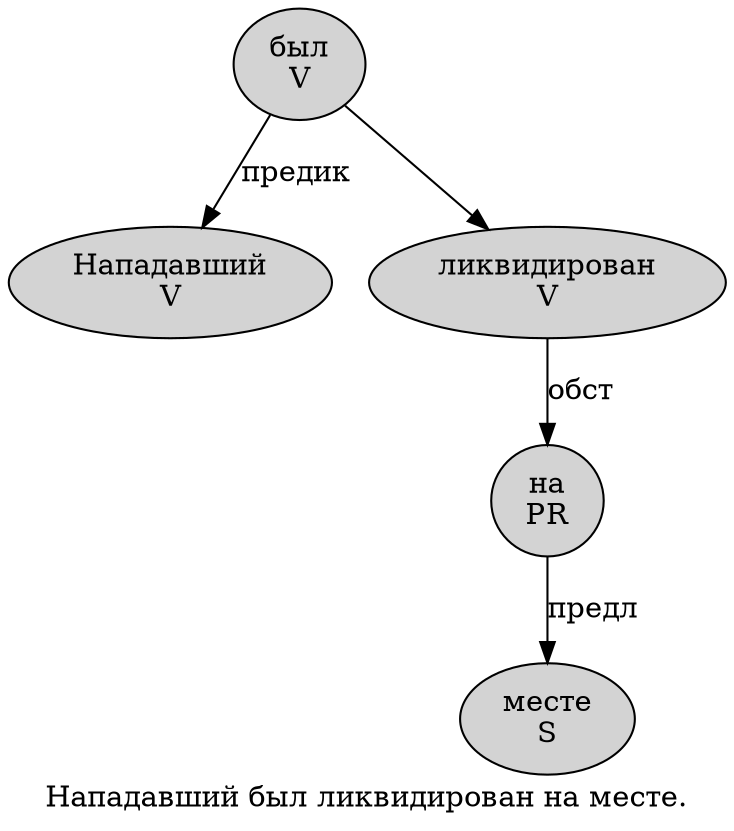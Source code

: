 digraph SENTENCE_1153 {
	graph [label="Нападавший был ликвидирован на месте."]
	node [style=filled]
		0 [label="Нападавший
V" color="" fillcolor=lightgray penwidth=1 shape=ellipse]
		1 [label="был
V" color="" fillcolor=lightgray penwidth=1 shape=ellipse]
		2 [label="ликвидирован
V" color="" fillcolor=lightgray penwidth=1 shape=ellipse]
		3 [label="на
PR" color="" fillcolor=lightgray penwidth=1 shape=ellipse]
		4 [label="месте
S" color="" fillcolor=lightgray penwidth=1 shape=ellipse]
			3 -> 4 [label="предл"]
			2 -> 3 [label="обст"]
			1 -> 0 [label="предик"]
			1 -> 2
}